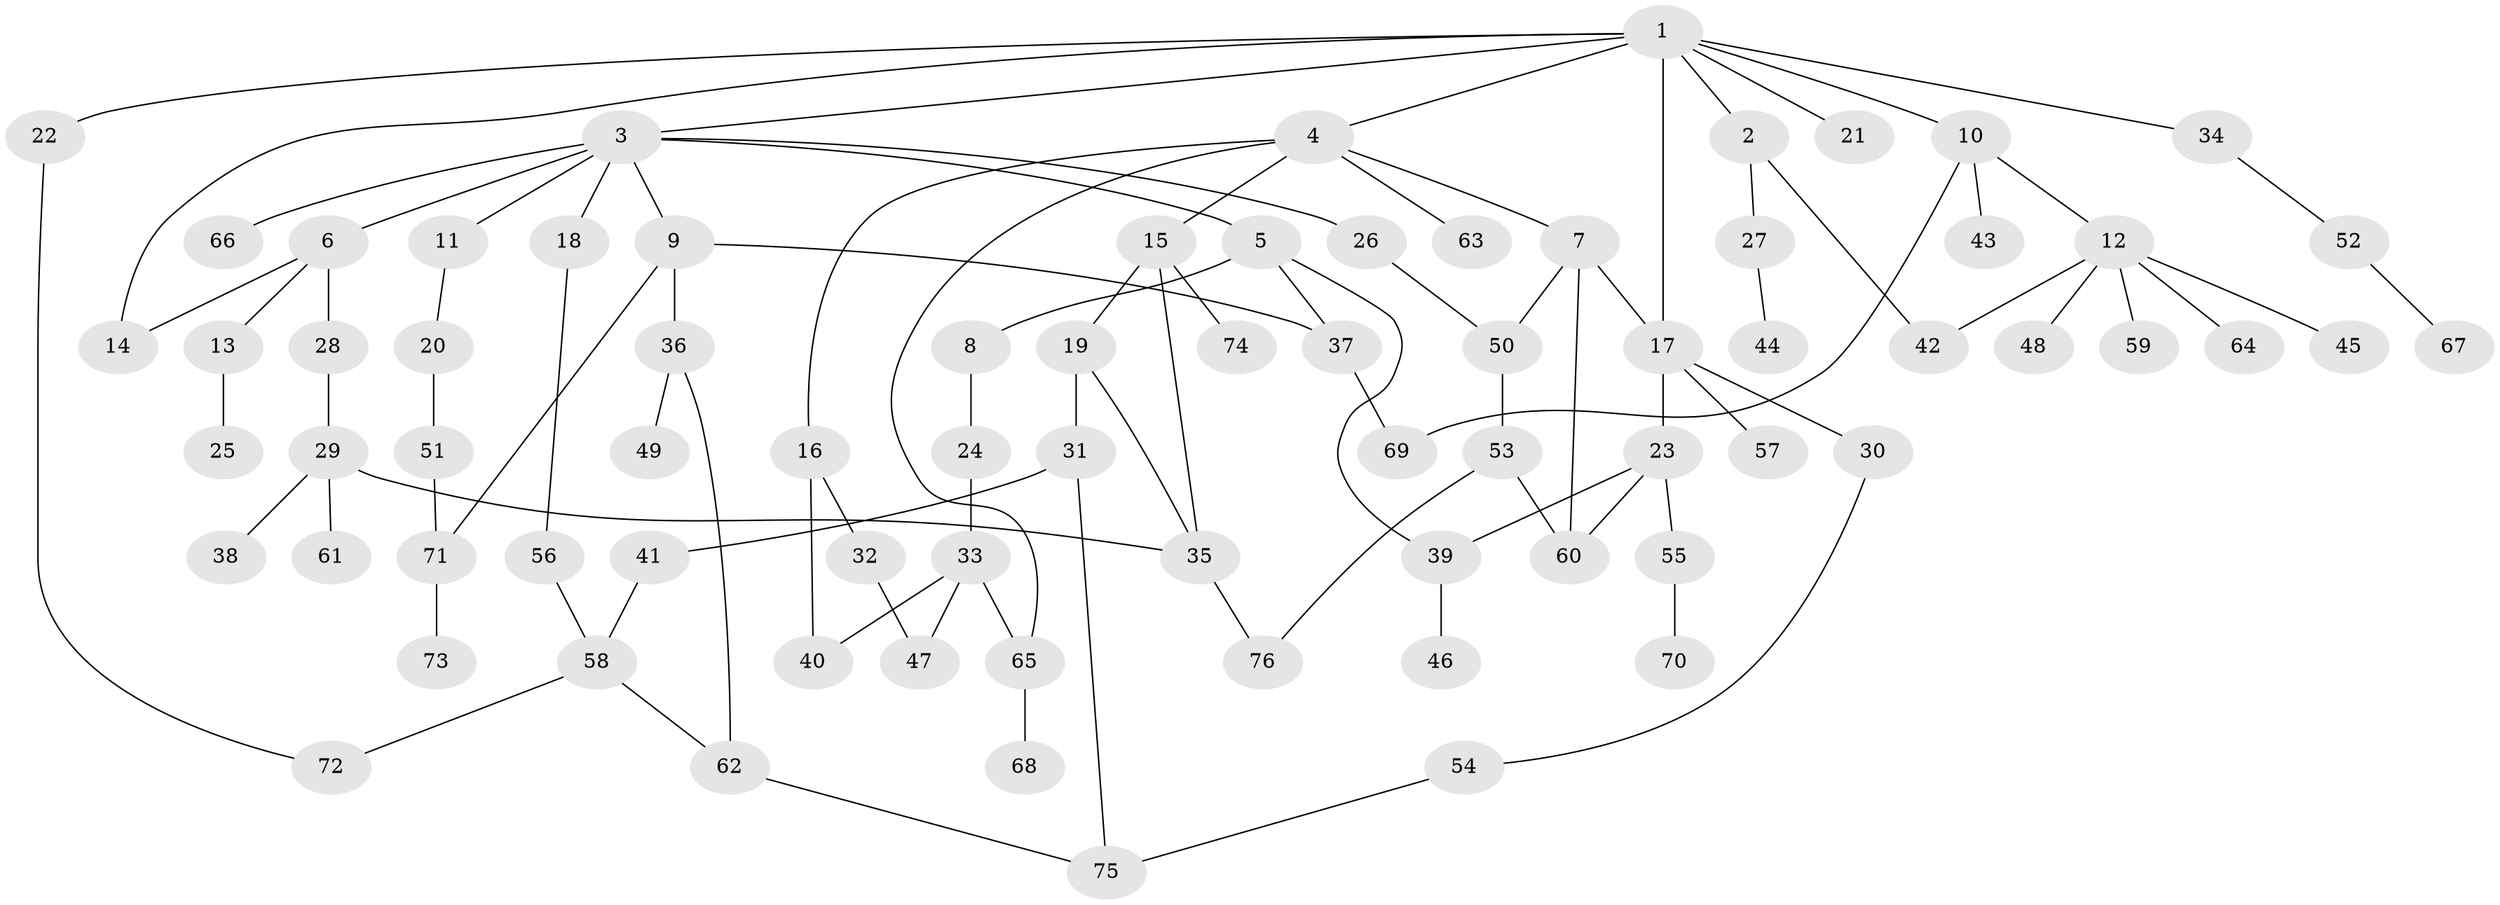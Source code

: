 // Generated by graph-tools (version 1.1) at 2025/41/03/09/25 04:41:52]
// undirected, 76 vertices, 96 edges
graph export_dot {
graph [start="1"]
  node [color=gray90,style=filled];
  1;
  2;
  3;
  4;
  5;
  6;
  7;
  8;
  9;
  10;
  11;
  12;
  13;
  14;
  15;
  16;
  17;
  18;
  19;
  20;
  21;
  22;
  23;
  24;
  25;
  26;
  27;
  28;
  29;
  30;
  31;
  32;
  33;
  34;
  35;
  36;
  37;
  38;
  39;
  40;
  41;
  42;
  43;
  44;
  45;
  46;
  47;
  48;
  49;
  50;
  51;
  52;
  53;
  54;
  55;
  56;
  57;
  58;
  59;
  60;
  61;
  62;
  63;
  64;
  65;
  66;
  67;
  68;
  69;
  70;
  71;
  72;
  73;
  74;
  75;
  76;
  1 -- 2;
  1 -- 3;
  1 -- 4;
  1 -- 10;
  1 -- 14;
  1 -- 21;
  1 -- 22;
  1 -- 34;
  1 -- 17;
  2 -- 27;
  2 -- 42;
  3 -- 5;
  3 -- 6;
  3 -- 9;
  3 -- 11;
  3 -- 18;
  3 -- 26;
  3 -- 66;
  4 -- 7;
  4 -- 15;
  4 -- 16;
  4 -- 63;
  4 -- 65;
  5 -- 8;
  5 -- 39;
  5 -- 37;
  6 -- 13;
  6 -- 28;
  6 -- 14;
  7 -- 17;
  7 -- 50;
  7 -- 60;
  8 -- 24;
  9 -- 36;
  9 -- 37;
  9 -- 71;
  10 -- 12;
  10 -- 43;
  10 -- 69;
  11 -- 20;
  12 -- 45;
  12 -- 48;
  12 -- 59;
  12 -- 64;
  12 -- 42;
  13 -- 25;
  15 -- 19;
  15 -- 74;
  15 -- 35;
  16 -- 32;
  16 -- 40;
  17 -- 23;
  17 -- 30;
  17 -- 57;
  18 -- 56;
  19 -- 31;
  19 -- 35;
  20 -- 51;
  22 -- 72;
  23 -- 55;
  23 -- 60;
  23 -- 39;
  24 -- 33;
  26 -- 50;
  27 -- 44;
  28 -- 29;
  29 -- 38;
  29 -- 61;
  29 -- 35;
  30 -- 54;
  31 -- 41;
  31 -- 75;
  32 -- 47;
  33 -- 40;
  33 -- 47;
  33 -- 65;
  34 -- 52;
  35 -- 76;
  36 -- 49;
  36 -- 62;
  37 -- 69;
  39 -- 46;
  41 -- 58;
  50 -- 53;
  51 -- 71;
  52 -- 67;
  53 -- 60;
  53 -- 76;
  54 -- 75;
  55 -- 70;
  56 -- 58;
  58 -- 62;
  58 -- 72;
  62 -- 75;
  65 -- 68;
  71 -- 73;
}

